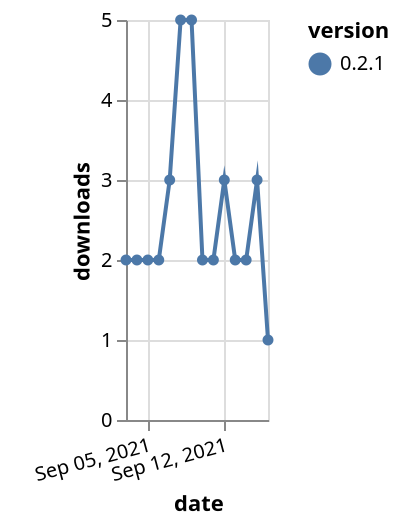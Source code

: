 {"$schema": "https://vega.github.io/schema/vega-lite/v5.json", "description": "A simple bar chart with embedded data.", "data": {"values": [{"date": "2021-09-03", "total": 1445, "delta": 2, "version": "0.2.1"}, {"date": "2021-09-04", "total": 1447, "delta": 2, "version": "0.2.1"}, {"date": "2021-09-05", "total": 1449, "delta": 2, "version": "0.2.1"}, {"date": "2021-09-06", "total": 1451, "delta": 2, "version": "0.2.1"}, {"date": "2021-09-07", "total": 1454, "delta": 3, "version": "0.2.1"}, {"date": "2021-09-08", "total": 1459, "delta": 5, "version": "0.2.1"}, {"date": "2021-09-09", "total": 1464, "delta": 5, "version": "0.2.1"}, {"date": "2021-09-10", "total": 1466, "delta": 2, "version": "0.2.1"}, {"date": "2021-09-11", "total": 1468, "delta": 2, "version": "0.2.1"}, {"date": "2021-09-12", "total": 1471, "delta": 3, "version": "0.2.1"}, {"date": "2021-09-13", "total": 1473, "delta": 2, "version": "0.2.1"}, {"date": "2021-09-14", "total": 1475, "delta": 2, "version": "0.2.1"}, {"date": "2021-09-15", "total": 1478, "delta": 3, "version": "0.2.1"}, {"date": "2021-09-16", "total": 1479, "delta": 1, "version": "0.2.1"}]}, "width": "container", "mark": {"type": "line", "point": {"filled": true}}, "encoding": {"x": {"field": "date", "type": "temporal", "timeUnit": "yearmonthdate", "title": "date", "axis": {"labelAngle": -15}}, "y": {"field": "delta", "type": "quantitative", "title": "downloads"}, "color": {"field": "version", "type": "nominal"}, "tooltip": {"field": "delta"}}}